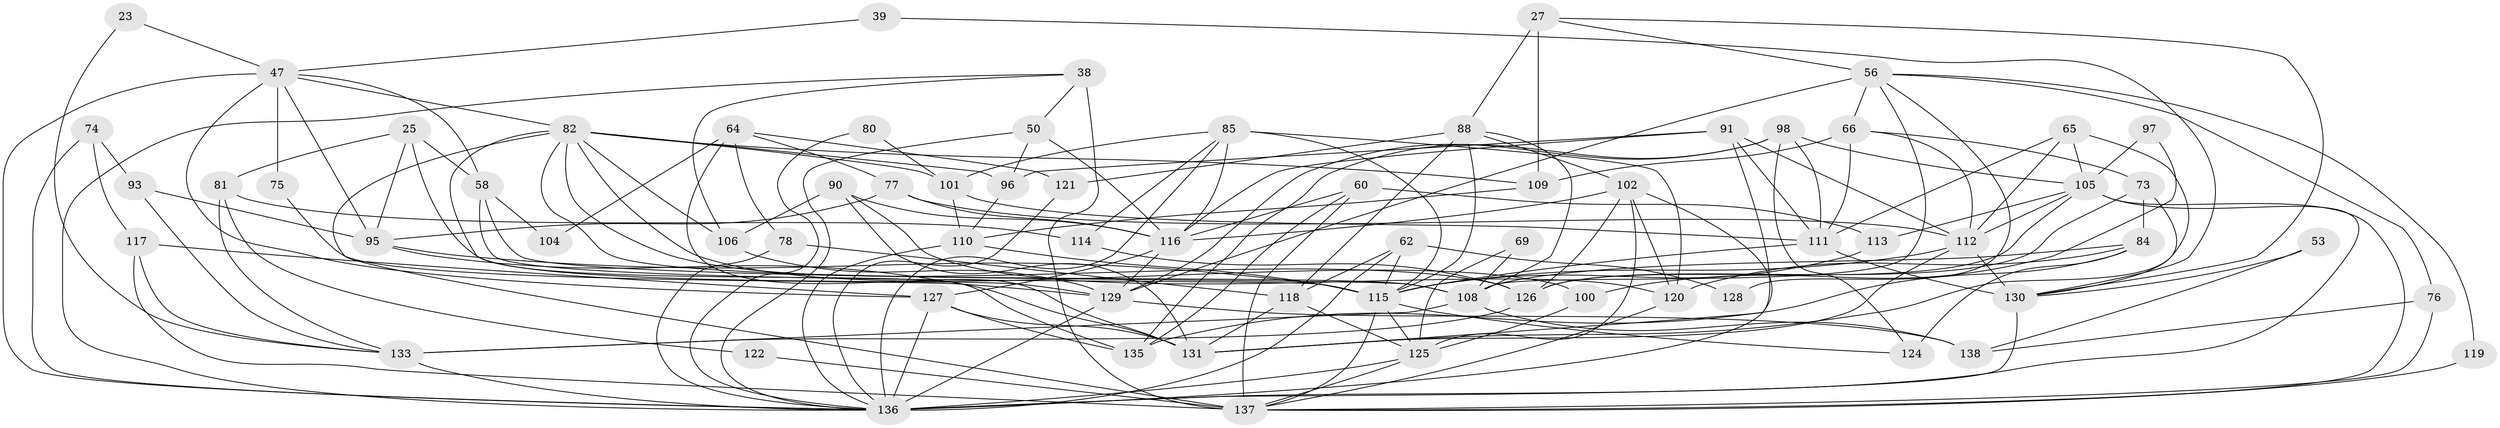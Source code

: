 // original degree distribution, {2: 0.12318840579710146, 4: 0.3188405797101449, 8: 0.021739130434782608, 6: 0.10144927536231885, 5: 0.12318840579710146, 3: 0.2753623188405797, 7: 0.036231884057971016}
// Generated by graph-tools (version 1.1) at 2025/50/03/09/25 04:50:56]
// undirected, 69 vertices, 173 edges
graph export_dot {
graph [start="1"]
  node [color=gray90,style=filled];
  23;
  25;
  27 [super="+12"];
  38 [super="+35"];
  39;
  47 [super="+36+13"];
  50;
  53;
  56 [super="+40"];
  58 [super="+48"];
  60;
  62;
  64 [super="+42"];
  65;
  66;
  69;
  73;
  74;
  75;
  76;
  77;
  78;
  80;
  81 [super="+37"];
  82 [super="+43+70"];
  84 [super="+55"];
  85 [super="+54"];
  88 [super="+44"];
  90;
  91 [super="+41+31"];
  93;
  95;
  96;
  97;
  98 [super="+8"];
  100;
  101 [super="+19"];
  102 [super="+99"];
  104;
  105 [super="+15+94"];
  106;
  108 [super="+57"];
  109;
  110 [super="+51"];
  111 [super="+22"];
  112 [super="+68"];
  113;
  114;
  115 [super="+72+1+46"];
  116 [super="+61+107"];
  117;
  118 [super="+89"];
  119;
  120 [super="+32+34"];
  121;
  122;
  124;
  125 [super="+123"];
  126 [super="+49"];
  127 [super="+79"];
  128;
  129 [super="+20"];
  130 [super="+59+103"];
  131 [super="+87"];
  133 [super="+67"];
  135 [super="+29"];
  136 [super="+6+86+92"];
  137 [super="+132+134"];
  138;
  23 -- 47;
  23 -- 133;
  25 -- 95;
  25 -- 58 [weight=2];
  25 -- 81;
  25 -- 129 [weight=2];
  27 -- 109 [weight=2];
  27 -- 56;
  27 -- 130;
  27 -- 88 [weight=2];
  38 -- 137 [weight=3];
  38 -- 50;
  38 -- 106;
  38 -- 136;
  39 -- 47;
  39 -- 130;
  47 -- 82;
  47 -- 75;
  47 -- 58;
  47 -- 95;
  47 -- 136;
  47 -- 127 [weight=2];
  50 -- 96;
  50 -- 116;
  50 -- 136;
  53 -- 130;
  53 -- 138;
  56 -- 76;
  56 -- 66 [weight=2];
  56 -- 119;
  56 -- 128;
  56 -- 129;
  56 -- 108;
  58 -- 104;
  58 -- 115;
  58 -- 108;
  60 -- 113;
  60 -- 137;
  60 -- 135;
  60 -- 116;
  62 -- 128;
  62 -- 118;
  62 -- 136;
  62 -- 115;
  64 -- 121;
  64 -- 78;
  64 -- 104;
  64 -- 131;
  64 -- 77;
  65 -- 112;
  65 -- 131;
  65 -- 105;
  65 -- 111;
  66 -- 109;
  66 -- 73;
  66 -- 111;
  66 -- 112;
  69 -- 108;
  69 -- 125;
  73 -- 126;
  73 -- 130;
  73 -- 84;
  74 -- 117;
  74 -- 93;
  74 -- 136;
  75 -- 129;
  76 -- 138;
  76 -- 137;
  77 -- 95;
  77 -- 116;
  77 -- 112;
  78 -- 118;
  78 -- 136;
  80 -- 101;
  80 -- 136;
  81 -- 122;
  81 -- 114;
  81 -- 133;
  82 -- 109;
  82 -- 126;
  82 -- 135;
  82 -- 108;
  82 -- 101;
  82 -- 96;
  82 -- 100;
  82 -- 137;
  82 -- 106;
  84 -- 124;
  84 -- 108;
  84 -- 120;
  84 -- 135;
  85 -- 136 [weight=2];
  85 -- 116 [weight=3];
  85 -- 114;
  85 -- 115;
  85 -- 101;
  85 -- 120;
  88 -- 102 [weight=2];
  88 -- 108 [weight=2];
  88 -- 121;
  88 -- 115;
  88 -- 118;
  90 -- 106;
  90 -- 120;
  90 -- 131;
  90 -- 116;
  91 -- 112;
  91 -- 111;
  91 -- 131;
  91 -- 96;
  91 -- 116;
  93 -- 95;
  93 -- 133;
  95 -- 131 [weight=2];
  95 -- 115;
  96 -- 110;
  97 -- 105;
  97 -- 100;
  98 -- 135;
  98 -- 124;
  98 -- 129;
  98 -- 111;
  98 -- 105;
  100 -- 125 [weight=2];
  101 -- 111;
  101 -- 110;
  102 -- 125 [weight=3];
  102 -- 136 [weight=4];
  102 -- 126;
  102 -- 120;
  102 -- 116;
  105 -- 113;
  105 -- 136 [weight=3];
  105 -- 137;
  105 -- 126;
  105 -- 112;
  106 -- 129;
  108 -- 133;
  108 -- 138;
  109 -- 110;
  110 -- 115 [weight=3];
  110 -- 136 [weight=3];
  111 -- 130;
  111 -- 115;
  112 -- 130;
  112 -- 115;
  112 -- 131;
  113 -- 115;
  114 -- 126;
  115 -- 124;
  115 -- 137;
  115 -- 125;
  116 -- 129;
  116 -- 127;
  117 -- 137;
  117 -- 133;
  117 -- 127;
  118 -- 125 [weight=3];
  118 -- 131;
  119 -- 137;
  120 -- 137;
  121 -- 136;
  122 -- 137;
  125 -- 137;
  125 -- 136;
  126 -- 133;
  127 -- 131;
  127 -- 136 [weight=2];
  127 -- 135;
  129 -- 138;
  129 -- 136 [weight=2];
  130 -- 136 [weight=3];
  133 -- 136 [weight=3];
}
